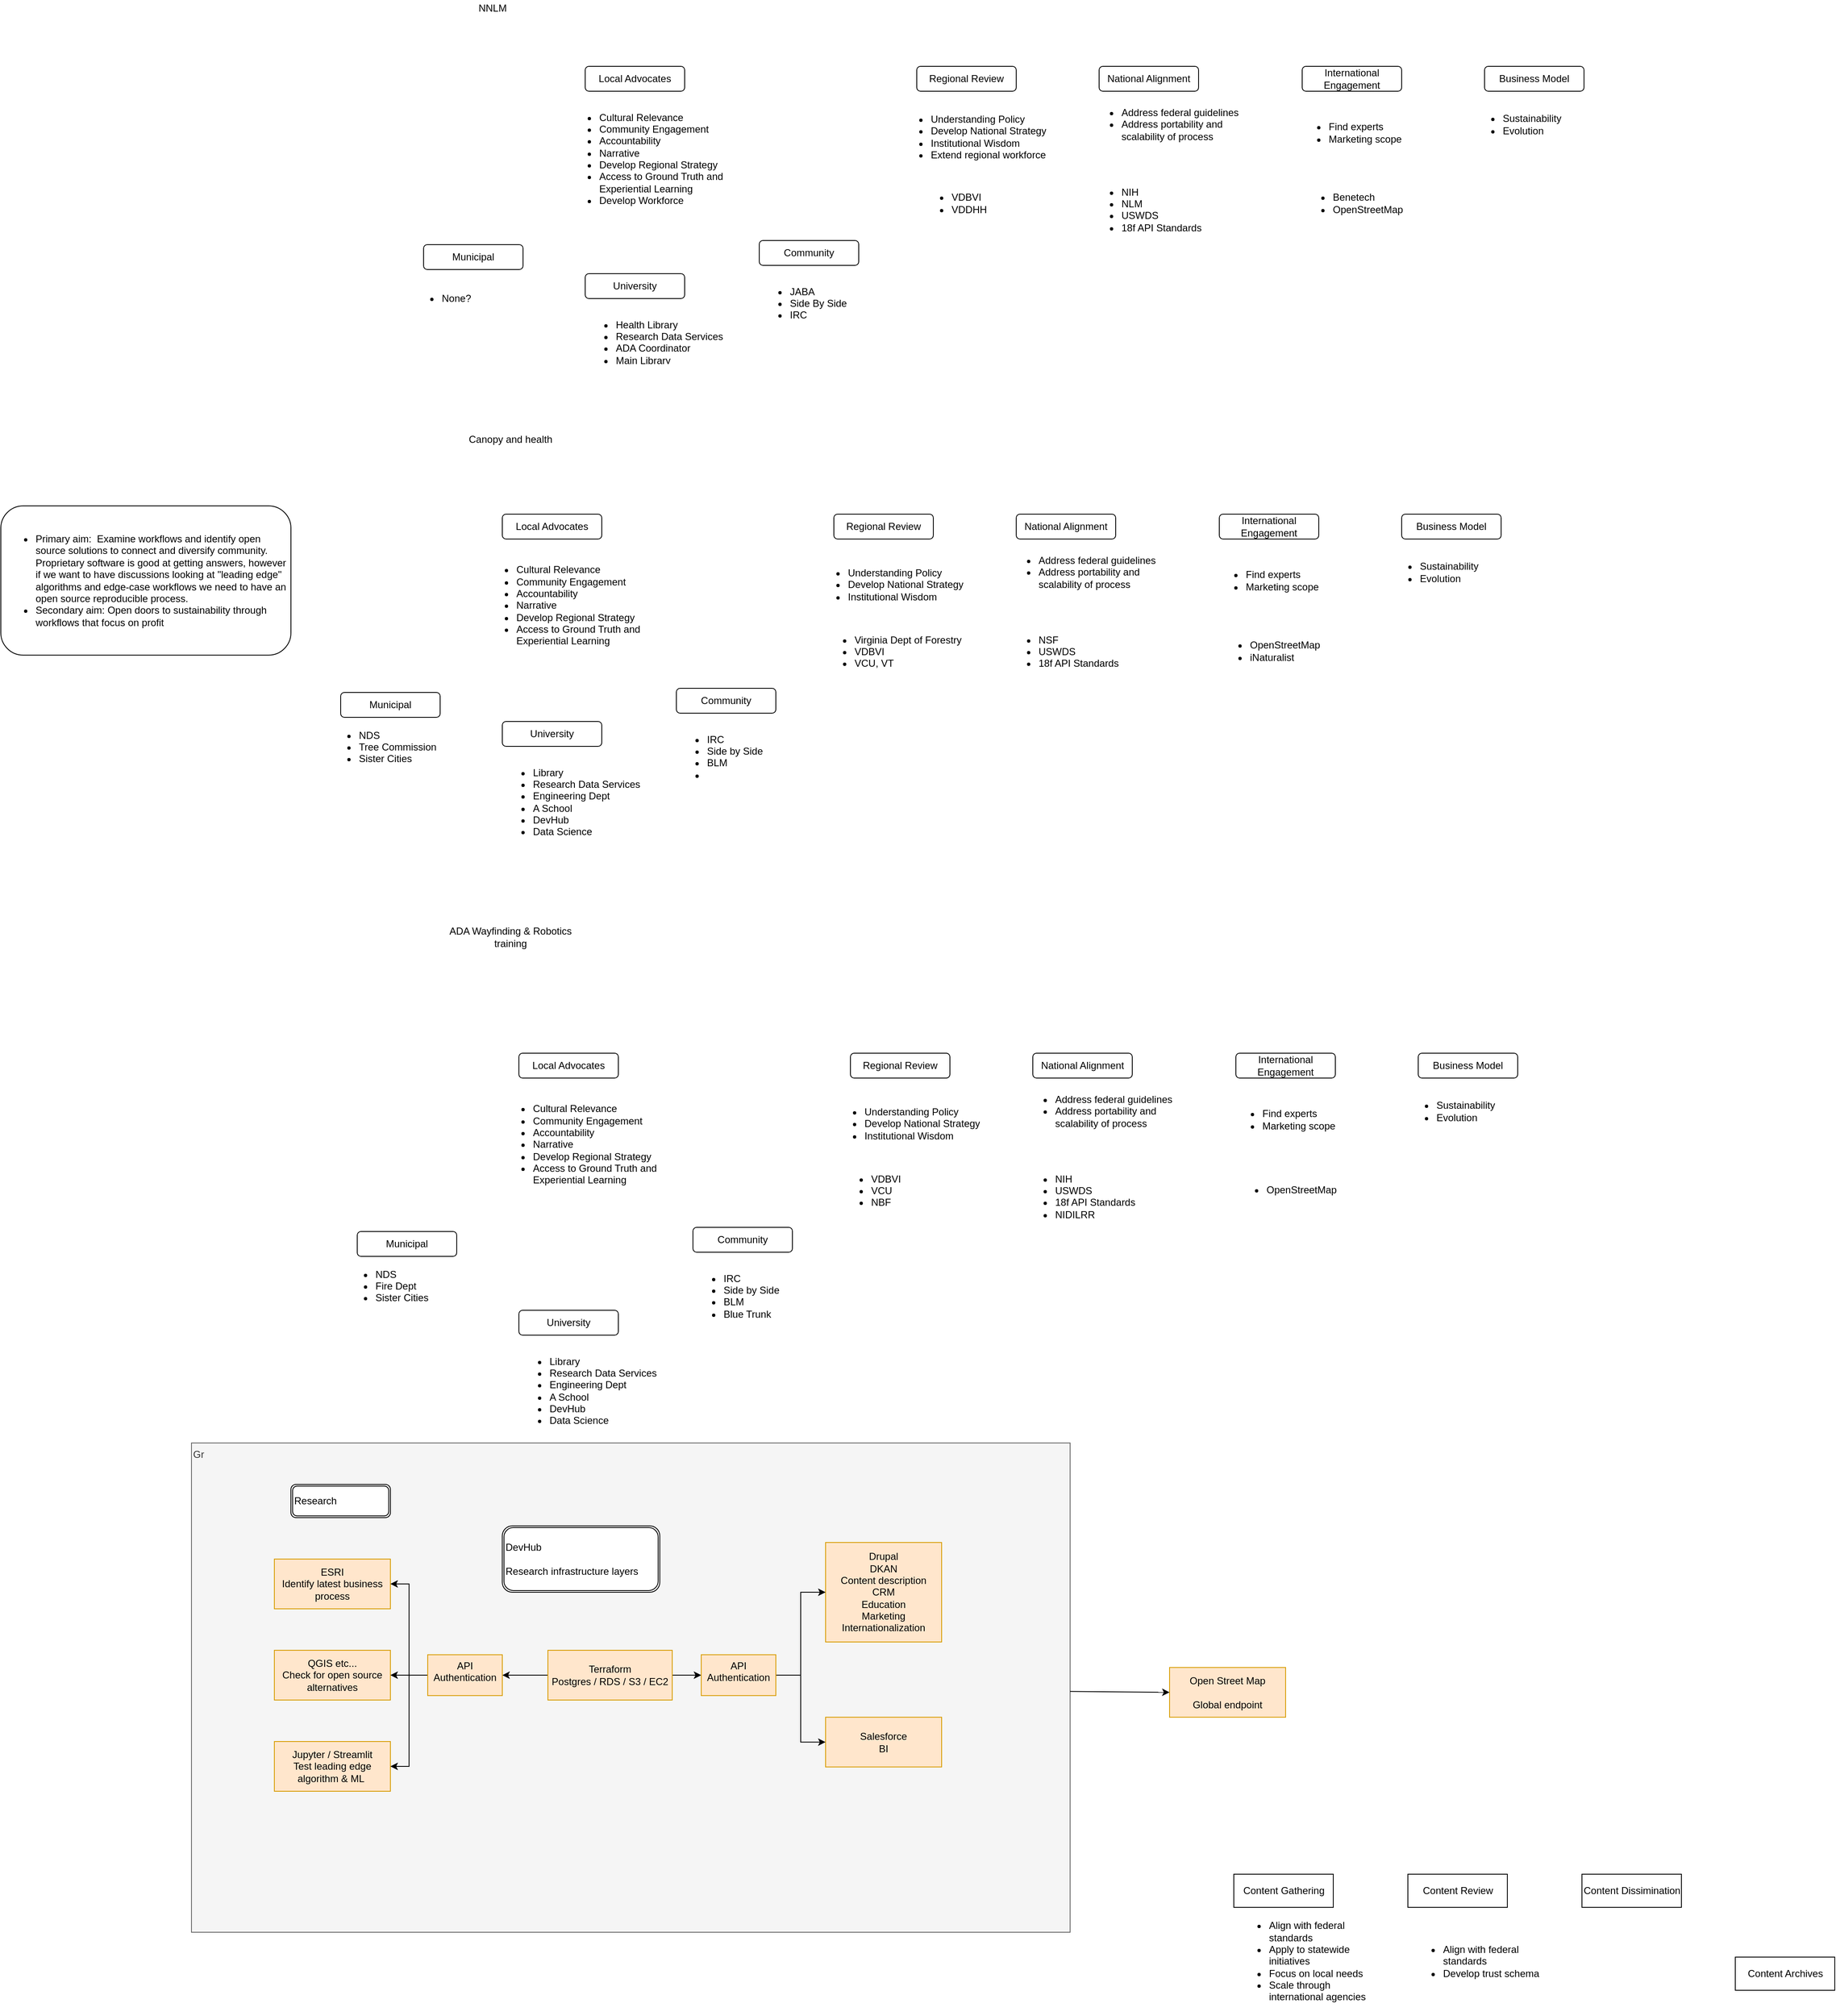 <mxfile version="13.6.6" type="github">
  <diagram id="R2lEEEUBdFMjLlhIrx00" name="Page-1">
    <mxGraphModel dx="2382" dy="713" grid="1" gridSize="10" guides="1" tooltips="1" connect="1" arrows="1" fold="1" page="1" pageScale="1" pageWidth="1100" pageHeight="1700" math="0" shadow="0" extFonts="Permanent Marker^https://fonts.googleapis.com/css?family=Permanent+Marker">
      <root>
        <mxCell id="0" />
        <mxCell id="1" parent="0" />
        <mxCell id="MUnC99iAr-YjVo2n2BIT-105" value="Gr" style="rounded=0;whiteSpace=wrap;html=1;align=left;fillColor=#f5f5f5;strokeColor=#666666;fontColor=#333333;verticalAlign=top;" vertex="1" parent="1">
          <mxGeometry x="-520" y="1970" width="1060" height="590" as="geometry" />
        </mxCell>
        <mxCell id="MUnC99iAr-YjVo2n2BIT-6" value="&lt;ul&gt;&lt;li&gt;Cultural Relevance&lt;/li&gt;&lt;li&gt;Community Engagement&lt;/li&gt;&lt;li&gt;Accountability&lt;/li&gt;&lt;li&gt;Narrative&lt;/li&gt;&lt;li&gt;Develop Regional Strategy&lt;/li&gt;&lt;li&gt;Access to Ground Truth and Experiential Learning&lt;/li&gt;&lt;li&gt;Develop Workforce&lt;/li&gt;&lt;/ul&gt;" style="text;strokeColor=none;fillColor=none;html=1;whiteSpace=wrap;verticalAlign=middle;overflow=hidden;" vertex="1" parent="1">
          <mxGeometry x="-70" y="350" width="230" height="140" as="geometry" />
        </mxCell>
        <mxCell id="MUnC99iAr-YjVo2n2BIT-7" value="&lt;ul&gt;&lt;li&gt;Understanding Policy&lt;/li&gt;&lt;li&gt;Develop National Strategy&lt;/li&gt;&lt;li&gt;Institutional Wisdom&lt;/li&gt;&lt;li&gt;Extend regional workforce&lt;/li&gt;&lt;/ul&gt;" style="text;strokeColor=none;fillColor=none;html=1;whiteSpace=wrap;verticalAlign=middle;overflow=hidden;" vertex="1" parent="1">
          <mxGeometry x="330" y="350" width="190" height="90" as="geometry" />
        </mxCell>
        <mxCell id="MUnC99iAr-YjVo2n2BIT-8" value="&lt;ul&gt;&lt;li&gt;Address federal guidelines&lt;/li&gt;&lt;li&gt;Address portability and scalability of process&lt;/li&gt;&lt;/ul&gt;" style="text;strokeColor=none;fillColor=none;html=1;whiteSpace=wrap;verticalAlign=middle;overflow=hidden;" vertex="1" parent="1">
          <mxGeometry x="560" y="330" width="200" height="100" as="geometry" />
        </mxCell>
        <mxCell id="MUnC99iAr-YjVo2n2BIT-9" value="&lt;ul&gt;&lt;li&gt;Find experts&lt;/li&gt;&lt;li&gt;Marketing scope&lt;/li&gt;&lt;/ul&gt;" style="text;strokeColor=none;fillColor=none;html=1;whiteSpace=wrap;verticalAlign=middle;overflow=hidden;" vertex="1" parent="1">
          <mxGeometry x="810" y="350" width="160" height="80" as="geometry" />
        </mxCell>
        <mxCell id="MUnC99iAr-YjVo2n2BIT-11" value="&lt;ul&gt;&lt;li&gt;Sustainability&lt;/li&gt;&lt;li&gt;Evolution&lt;/li&gt;&lt;/ul&gt;" style="text;strokeColor=none;fillColor=none;html=1;whiteSpace=wrap;verticalAlign=middle;overflow=hidden;" vertex="1" parent="1">
          <mxGeometry x="1020" y="340" width="120" height="80" as="geometry" />
        </mxCell>
        <mxCell id="MUnC99iAr-YjVo2n2BIT-15" value="&lt;ul&gt;&lt;li&gt;JABA&lt;/li&gt;&lt;li&gt;Side By Side&lt;/li&gt;&lt;li&gt;IRC&lt;/li&gt;&lt;/ul&gt;" style="text;strokeColor=none;fillColor=none;html=1;whiteSpace=wrap;verticalAlign=middle;overflow=hidden;" vertex="1" parent="1">
          <mxGeometry x="160" y="560" width="150" height="70" as="geometry" />
        </mxCell>
        <mxCell id="MUnC99iAr-YjVo2n2BIT-17" value="Community" style="rounded=1;whiteSpace=wrap;html=1;" vertex="1" parent="1">
          <mxGeometry x="165" y="520" width="120" height="30" as="geometry" />
        </mxCell>
        <mxCell id="MUnC99iAr-YjVo2n2BIT-18" value="&lt;ul&gt;&lt;li&gt;Health Library&lt;/li&gt;&lt;li&gt;Research Data Services&lt;/li&gt;&lt;li&gt;ADA Coordinator&lt;/li&gt;&lt;li&gt;Main Library&lt;/li&gt;&lt;/ul&gt;" style="text;strokeColor=none;fillColor=none;html=1;whiteSpace=wrap;verticalAlign=middle;overflow=hidden;" vertex="1" parent="1">
          <mxGeometry x="-50" y="600" width="180" height="70" as="geometry" />
        </mxCell>
        <mxCell id="MUnC99iAr-YjVo2n2BIT-19" value="University" style="rounded=1;whiteSpace=wrap;html=1;" vertex="1" parent="1">
          <mxGeometry x="-45" y="560" width="120" height="30" as="geometry" />
        </mxCell>
        <mxCell id="MUnC99iAr-YjVo2n2BIT-20" value="Local Advocates" style="rounded=1;whiteSpace=wrap;html=1;" vertex="1" parent="1">
          <mxGeometry x="-45" y="310" width="120" height="30" as="geometry" />
        </mxCell>
        <mxCell id="MUnC99iAr-YjVo2n2BIT-21" value="Regional Review" style="rounded=1;whiteSpace=wrap;html=1;" vertex="1" parent="1">
          <mxGeometry x="355" y="310" width="120" height="30" as="geometry" />
        </mxCell>
        <mxCell id="MUnC99iAr-YjVo2n2BIT-22" value="National Alignment" style="rounded=1;whiteSpace=wrap;html=1;" vertex="1" parent="1">
          <mxGeometry x="575" y="310" width="120" height="30" as="geometry" />
        </mxCell>
        <mxCell id="MUnC99iAr-YjVo2n2BIT-25" value="International Engagement" style="rounded=1;whiteSpace=wrap;html=1;" vertex="1" parent="1">
          <mxGeometry x="820" y="310" width="120" height="30" as="geometry" />
        </mxCell>
        <mxCell id="MUnC99iAr-YjVo2n2BIT-26" value="Business Model" style="rounded=1;whiteSpace=wrap;html=1;" vertex="1" parent="1">
          <mxGeometry x="1040" y="310" width="120" height="30" as="geometry" />
        </mxCell>
        <mxCell id="MUnC99iAr-YjVo2n2BIT-27" value="Municipal" style="rounded=1;whiteSpace=wrap;html=1;" vertex="1" parent="1">
          <mxGeometry x="-240" y="525" width="120" height="30" as="geometry" />
        </mxCell>
        <mxCell id="MUnC99iAr-YjVo2n2BIT-28" value="&lt;ul&gt;&lt;li&gt;None?&lt;/li&gt;&lt;/ul&gt;" style="text;strokeColor=none;fillColor=none;html=1;whiteSpace=wrap;verticalAlign=middle;overflow=hidden;" vertex="1" parent="1">
          <mxGeometry x="-260" y="555" width="180" height="70" as="geometry" />
        </mxCell>
        <mxCell id="MUnC99iAr-YjVo2n2BIT-29" value="&lt;ul&gt;&lt;li&gt;NIH&lt;/li&gt;&lt;li&gt;NLM&lt;/li&gt;&lt;li&gt;USWDS&lt;/li&gt;&lt;li&gt;18f API Standards&lt;/li&gt;&lt;/ul&gt;" style="text;strokeColor=none;fillColor=none;html=1;whiteSpace=wrap;verticalAlign=middle;overflow=hidden;" vertex="1" parent="1">
          <mxGeometry x="560" y="440" width="150" height="70" as="geometry" />
        </mxCell>
        <mxCell id="MUnC99iAr-YjVo2n2BIT-30" value="&lt;ul&gt;&lt;li&gt;VDBVI&lt;/li&gt;&lt;li&gt;VDDHH&lt;/li&gt;&lt;/ul&gt;" style="text;strokeColor=none;fillColor=none;html=1;whiteSpace=wrap;verticalAlign=middle;overflow=hidden;" vertex="1" parent="1">
          <mxGeometry x="355" y="440" width="150" height="70" as="geometry" />
        </mxCell>
        <mxCell id="MUnC99iAr-YjVo2n2BIT-31" value="&lt;ul&gt;&lt;li&gt;&lt;span&gt;Benetech&lt;/span&gt;&lt;br&gt;&lt;/li&gt;&lt;li&gt;&lt;span&gt;OpenStreetMap&lt;/span&gt;&lt;/li&gt;&lt;/ul&gt;" style="text;strokeColor=none;fillColor=none;html=1;whiteSpace=wrap;verticalAlign=middle;overflow=hidden;" vertex="1" parent="1">
          <mxGeometry x="815" y="440" width="150" height="70" as="geometry" />
        </mxCell>
        <mxCell id="MUnC99iAr-YjVo2n2BIT-32" value="&lt;ul&gt;&lt;li&gt;Cultural Relevance&lt;/li&gt;&lt;li&gt;Community Engagement&lt;/li&gt;&lt;li&gt;Accountability&lt;/li&gt;&lt;li&gt;Narrative&lt;/li&gt;&lt;li&gt;Develop Regional Strategy&lt;/li&gt;&lt;li&gt;Access to Ground Truth and Experiential Learning&lt;/li&gt;&lt;/ul&gt;" style="text;strokeColor=none;fillColor=none;html=1;whiteSpace=wrap;verticalAlign=middle;overflow=hidden;" vertex="1" parent="1">
          <mxGeometry x="-170" y="890" width="230" height="140" as="geometry" />
        </mxCell>
        <mxCell id="MUnC99iAr-YjVo2n2BIT-33" value="&lt;ul&gt;&lt;li&gt;Understanding Policy&lt;/li&gt;&lt;li&gt;Develop National Strategy&lt;/li&gt;&lt;li&gt;Institutional Wisdom&lt;/li&gt;&lt;/ul&gt;" style="text;strokeColor=none;fillColor=none;html=1;whiteSpace=wrap;verticalAlign=middle;overflow=hidden;" vertex="1" parent="1">
          <mxGeometry x="230" y="890" width="190" height="90" as="geometry" />
        </mxCell>
        <mxCell id="MUnC99iAr-YjVo2n2BIT-34" value="&lt;ul&gt;&lt;li&gt;Address federal guidelines&lt;/li&gt;&lt;li&gt;Address portability and scalability of process&lt;/li&gt;&lt;/ul&gt;" style="text;strokeColor=none;fillColor=none;html=1;whiteSpace=wrap;verticalAlign=middle;overflow=hidden;" vertex="1" parent="1">
          <mxGeometry x="460" y="870" width="200" height="100" as="geometry" />
        </mxCell>
        <mxCell id="MUnC99iAr-YjVo2n2BIT-35" value="&lt;ul&gt;&lt;li&gt;Find experts&lt;/li&gt;&lt;li&gt;Marketing scope&lt;/li&gt;&lt;/ul&gt;" style="text;strokeColor=none;fillColor=none;html=1;whiteSpace=wrap;verticalAlign=middle;overflow=hidden;" vertex="1" parent="1">
          <mxGeometry x="710" y="890" width="160" height="80" as="geometry" />
        </mxCell>
        <mxCell id="MUnC99iAr-YjVo2n2BIT-36" value="&lt;ul&gt;&lt;li&gt;Sustainability&lt;/li&gt;&lt;li&gt;Evolution&lt;/li&gt;&lt;/ul&gt;" style="text;strokeColor=none;fillColor=none;html=1;whiteSpace=wrap;verticalAlign=middle;overflow=hidden;" vertex="1" parent="1">
          <mxGeometry x="920" y="880" width="120" height="80" as="geometry" />
        </mxCell>
        <mxCell id="MUnC99iAr-YjVo2n2BIT-37" value="&lt;ul&gt;&lt;li&gt;&lt;span&gt;IRC&lt;/span&gt;&lt;br&gt;&lt;/li&gt;&lt;li&gt;&lt;span&gt;Side by Side&lt;/span&gt;&lt;/li&gt;&lt;li&gt;&lt;span&gt;BLM&lt;/span&gt;&lt;/li&gt;&lt;li&gt;&lt;span&gt;&lt;br&gt;&lt;/span&gt;&lt;/li&gt;&lt;/ul&gt;" style="text;strokeColor=none;fillColor=none;html=1;whiteSpace=wrap;verticalAlign=middle;overflow=hidden;" vertex="1" parent="1">
          <mxGeometry x="60" y="1100" width="150" height="70" as="geometry" />
        </mxCell>
        <mxCell id="MUnC99iAr-YjVo2n2BIT-38" value="Community" style="rounded=1;whiteSpace=wrap;html=1;" vertex="1" parent="1">
          <mxGeometry x="65" y="1060" width="120" height="30" as="geometry" />
        </mxCell>
        <mxCell id="MUnC99iAr-YjVo2n2BIT-39" value="&lt;ul&gt;&lt;li&gt;Library&lt;/li&gt;&lt;li&gt;Research Data Services&lt;/li&gt;&lt;li&gt;Engineering Dept&lt;/li&gt;&lt;li&gt;A School&lt;/li&gt;&lt;li&gt;DevHub&lt;/li&gt;&lt;li&gt;Data Science&lt;/li&gt;&lt;/ul&gt;" style="text;strokeColor=none;fillColor=none;html=1;whiteSpace=wrap;verticalAlign=middle;overflow=hidden;" vertex="1" parent="1">
          <mxGeometry x="-150" y="1140" width="180" height="110" as="geometry" />
        </mxCell>
        <mxCell id="MUnC99iAr-YjVo2n2BIT-40" value="University" style="rounded=1;whiteSpace=wrap;html=1;" vertex="1" parent="1">
          <mxGeometry x="-145" y="1100" width="120" height="30" as="geometry" />
        </mxCell>
        <mxCell id="MUnC99iAr-YjVo2n2BIT-41" value="Local Advocates" style="rounded=1;whiteSpace=wrap;html=1;" vertex="1" parent="1">
          <mxGeometry x="-145" y="850" width="120" height="30" as="geometry" />
        </mxCell>
        <mxCell id="MUnC99iAr-YjVo2n2BIT-42" value="Regional Review" style="rounded=1;whiteSpace=wrap;html=1;" vertex="1" parent="1">
          <mxGeometry x="255" y="850" width="120" height="30" as="geometry" />
        </mxCell>
        <mxCell id="MUnC99iAr-YjVo2n2BIT-43" value="National Alignment" style="rounded=1;whiteSpace=wrap;html=1;" vertex="1" parent="1">
          <mxGeometry x="475" y="850" width="120" height="30" as="geometry" />
        </mxCell>
        <mxCell id="MUnC99iAr-YjVo2n2BIT-44" value="International Engagement" style="rounded=1;whiteSpace=wrap;html=1;" vertex="1" parent="1">
          <mxGeometry x="720" y="850" width="120" height="30" as="geometry" />
        </mxCell>
        <mxCell id="MUnC99iAr-YjVo2n2BIT-45" value="Business Model" style="rounded=1;whiteSpace=wrap;html=1;" vertex="1" parent="1">
          <mxGeometry x="940" y="850" width="120" height="30" as="geometry" />
        </mxCell>
        <mxCell id="MUnC99iAr-YjVo2n2BIT-46" value="Municipal" style="rounded=1;whiteSpace=wrap;html=1;" vertex="1" parent="1">
          <mxGeometry x="-340" y="1065" width="120" height="30" as="geometry" />
        </mxCell>
        <mxCell id="MUnC99iAr-YjVo2n2BIT-47" value="&lt;ul&gt;&lt;li&gt;NDS&lt;/li&gt;&lt;li&gt;Tree Commission&lt;/li&gt;&lt;li&gt;Sister Cities&lt;/li&gt;&lt;/ul&gt;" style="text;strokeColor=none;fillColor=none;html=1;whiteSpace=wrap;verticalAlign=middle;overflow=hidden;" vertex="1" parent="1">
          <mxGeometry x="-360" y="1095" width="180" height="70" as="geometry" />
        </mxCell>
        <mxCell id="MUnC99iAr-YjVo2n2BIT-48" value="&lt;ul&gt;&lt;li&gt;NSF&lt;/li&gt;&lt;li&gt;USWDS&lt;/li&gt;&lt;li&gt;18f API Standards&lt;/li&gt;&lt;/ul&gt;" style="text;strokeColor=none;fillColor=none;html=1;whiteSpace=wrap;verticalAlign=middle;overflow=hidden;" vertex="1" parent="1">
          <mxGeometry x="460" y="980" width="150" height="70" as="geometry" />
        </mxCell>
        <mxCell id="MUnC99iAr-YjVo2n2BIT-49" value="&lt;ul&gt;&lt;li&gt;Virginia Dept of Forestry&lt;/li&gt;&lt;li&gt;VDBVI&lt;/li&gt;&lt;li&gt;VCU, VT&lt;/li&gt;&lt;/ul&gt;" style="text;strokeColor=none;fillColor=none;html=1;whiteSpace=wrap;verticalAlign=middle;overflow=hidden;" vertex="1" parent="1">
          <mxGeometry x="237.5" y="980" width="175" height="70" as="geometry" />
        </mxCell>
        <mxCell id="MUnC99iAr-YjVo2n2BIT-50" value="&lt;ul&gt;&lt;li&gt;&lt;span&gt;OpenStreetMap&lt;/span&gt;&lt;/li&gt;&lt;li&gt;&lt;span&gt;iNaturalist&lt;/span&gt;&lt;/li&gt;&lt;/ul&gt;" style="text;strokeColor=none;fillColor=none;html=1;whiteSpace=wrap;verticalAlign=middle;overflow=hidden;" vertex="1" parent="1">
          <mxGeometry x="715" y="980" width="150" height="70" as="geometry" />
        </mxCell>
        <mxCell id="MUnC99iAr-YjVo2n2BIT-51" value="Canopy and health" style="text;html=1;strokeColor=none;fillColor=none;align=center;verticalAlign=middle;whiteSpace=wrap;rounded=0;" vertex="1" parent="1">
          <mxGeometry x="-210" y="750" width="150" height="20" as="geometry" />
        </mxCell>
        <mxCell id="MUnC99iAr-YjVo2n2BIT-52" value="NNLM&amp;nbsp;" style="text;html=1;strokeColor=none;fillColor=none;align=center;verticalAlign=middle;whiteSpace=wrap;rounded=0;" vertex="1" parent="1">
          <mxGeometry x="-230" y="230" width="150" height="20" as="geometry" />
        </mxCell>
        <mxCell id="MUnC99iAr-YjVo2n2BIT-53" value="&lt;ul&gt;&lt;li&gt;Cultural Relevance&lt;/li&gt;&lt;li&gt;Community Engagement&lt;/li&gt;&lt;li&gt;Accountability&lt;/li&gt;&lt;li&gt;Narrative&lt;/li&gt;&lt;li&gt;Develop Regional Strategy&lt;/li&gt;&lt;li&gt;Access to Ground Truth and Experiential Learning&lt;/li&gt;&lt;/ul&gt;" style="text;strokeColor=none;fillColor=none;html=1;whiteSpace=wrap;verticalAlign=middle;overflow=hidden;" vertex="1" parent="1">
          <mxGeometry x="-150" y="1540" width="230" height="140" as="geometry" />
        </mxCell>
        <mxCell id="MUnC99iAr-YjVo2n2BIT-54" value="&lt;ul&gt;&lt;li&gt;Understanding Policy&lt;/li&gt;&lt;li&gt;Develop National Strategy&lt;/li&gt;&lt;li&gt;Institutional Wisdom&lt;/li&gt;&lt;/ul&gt;" style="text;strokeColor=none;fillColor=none;html=1;whiteSpace=wrap;verticalAlign=middle;overflow=hidden;" vertex="1" parent="1">
          <mxGeometry x="250" y="1540" width="190" height="90" as="geometry" />
        </mxCell>
        <mxCell id="MUnC99iAr-YjVo2n2BIT-55" value="&lt;ul&gt;&lt;li&gt;Address federal guidelines&lt;/li&gt;&lt;li&gt;Address portability and scalability of process&lt;/li&gt;&lt;/ul&gt;" style="text;strokeColor=none;fillColor=none;html=1;whiteSpace=wrap;verticalAlign=middle;overflow=hidden;" vertex="1" parent="1">
          <mxGeometry x="480" y="1520" width="200" height="100" as="geometry" />
        </mxCell>
        <mxCell id="MUnC99iAr-YjVo2n2BIT-56" value="&lt;ul&gt;&lt;li&gt;Find experts&lt;/li&gt;&lt;li&gt;Marketing scope&lt;/li&gt;&lt;/ul&gt;" style="text;strokeColor=none;fillColor=none;html=1;whiteSpace=wrap;verticalAlign=middle;overflow=hidden;" vertex="1" parent="1">
          <mxGeometry x="730" y="1540" width="160" height="80" as="geometry" />
        </mxCell>
        <mxCell id="MUnC99iAr-YjVo2n2BIT-57" value="&lt;ul&gt;&lt;li&gt;Sustainability&lt;/li&gt;&lt;li&gt;Evolution&lt;/li&gt;&lt;/ul&gt;" style="text;strokeColor=none;fillColor=none;html=1;whiteSpace=wrap;verticalAlign=middle;overflow=hidden;" vertex="1" parent="1">
          <mxGeometry x="940" y="1530" width="120" height="80" as="geometry" />
        </mxCell>
        <mxCell id="MUnC99iAr-YjVo2n2BIT-58" value="&lt;ul&gt;&lt;li&gt;&lt;span&gt;IRC&lt;/span&gt;&lt;br&gt;&lt;/li&gt;&lt;li&gt;&lt;span&gt;Side by Side&lt;/span&gt;&lt;/li&gt;&lt;li&gt;&lt;span&gt;BLM&lt;/span&gt;&lt;/li&gt;&lt;li&gt;&lt;span&gt;Blue Trunk&lt;/span&gt;&lt;/li&gt;&lt;/ul&gt;" style="text;strokeColor=none;fillColor=none;html=1;whiteSpace=wrap;verticalAlign=middle;overflow=hidden;" vertex="1" parent="1">
          <mxGeometry x="80" y="1750" width="150" height="70" as="geometry" />
        </mxCell>
        <mxCell id="MUnC99iAr-YjVo2n2BIT-59" value="Community" style="rounded=1;whiteSpace=wrap;html=1;" vertex="1" parent="1">
          <mxGeometry x="85" y="1710" width="120" height="30" as="geometry" />
        </mxCell>
        <mxCell id="MUnC99iAr-YjVo2n2BIT-60" value="&lt;ul&gt;&lt;li&gt;Library&lt;/li&gt;&lt;li&gt;Research Data Services&lt;/li&gt;&lt;li&gt;Engineering Dept&lt;/li&gt;&lt;li&gt;A School&lt;/li&gt;&lt;li&gt;DevHub&lt;/li&gt;&lt;li&gt;Data Science&lt;/li&gt;&lt;/ul&gt;" style="text;strokeColor=none;fillColor=none;html=1;whiteSpace=wrap;verticalAlign=middle;overflow=hidden;" vertex="1" parent="1">
          <mxGeometry x="-130" y="1850" width="180" height="110" as="geometry" />
        </mxCell>
        <mxCell id="MUnC99iAr-YjVo2n2BIT-61" value="University" style="rounded=1;whiteSpace=wrap;html=1;" vertex="1" parent="1">
          <mxGeometry x="-125" y="1810" width="120" height="30" as="geometry" />
        </mxCell>
        <mxCell id="MUnC99iAr-YjVo2n2BIT-62" value="Local Advocates" style="rounded=1;whiteSpace=wrap;html=1;" vertex="1" parent="1">
          <mxGeometry x="-125" y="1500" width="120" height="30" as="geometry" />
        </mxCell>
        <mxCell id="MUnC99iAr-YjVo2n2BIT-63" value="Regional Review" style="rounded=1;whiteSpace=wrap;html=1;" vertex="1" parent="1">
          <mxGeometry x="275" y="1500" width="120" height="30" as="geometry" />
        </mxCell>
        <mxCell id="MUnC99iAr-YjVo2n2BIT-64" value="National Alignment" style="rounded=1;whiteSpace=wrap;html=1;" vertex="1" parent="1">
          <mxGeometry x="495" y="1500" width="120" height="30" as="geometry" />
        </mxCell>
        <mxCell id="MUnC99iAr-YjVo2n2BIT-65" value="International Engagement" style="rounded=1;whiteSpace=wrap;html=1;" vertex="1" parent="1">
          <mxGeometry x="740" y="1500" width="120" height="30" as="geometry" />
        </mxCell>
        <mxCell id="MUnC99iAr-YjVo2n2BIT-66" value="Business Model" style="rounded=1;whiteSpace=wrap;html=1;" vertex="1" parent="1">
          <mxGeometry x="960" y="1500" width="120" height="30" as="geometry" />
        </mxCell>
        <mxCell id="MUnC99iAr-YjVo2n2BIT-67" value="Municipal" style="rounded=1;whiteSpace=wrap;html=1;" vertex="1" parent="1">
          <mxGeometry x="-320" y="1715" width="120" height="30" as="geometry" />
        </mxCell>
        <mxCell id="MUnC99iAr-YjVo2n2BIT-68" value="&lt;ul&gt;&lt;li&gt;NDS&lt;/li&gt;&lt;li&gt;Fire Dept&lt;/li&gt;&lt;li&gt;Sister Cities&lt;/li&gt;&lt;/ul&gt;" style="text;strokeColor=none;fillColor=none;html=1;whiteSpace=wrap;verticalAlign=middle;overflow=hidden;" vertex="1" parent="1">
          <mxGeometry x="-340" y="1745" width="180" height="70" as="geometry" />
        </mxCell>
        <mxCell id="MUnC99iAr-YjVo2n2BIT-69" value="&lt;ul&gt;&lt;li&gt;NIH&lt;/li&gt;&lt;li&gt;USWDS&lt;/li&gt;&lt;li&gt;18f API Standards&lt;/li&gt;&lt;li&gt;NIDILRR&lt;/li&gt;&lt;/ul&gt;" style="text;strokeColor=none;fillColor=none;html=1;whiteSpace=wrap;verticalAlign=middle;overflow=hidden;" vertex="1" parent="1">
          <mxGeometry x="480" y="1630" width="150" height="70" as="geometry" />
        </mxCell>
        <mxCell id="MUnC99iAr-YjVo2n2BIT-70" value="&lt;ul&gt;&lt;li&gt;&lt;span&gt;VDBVI&lt;/span&gt;&lt;br&gt;&lt;/li&gt;&lt;li&gt;VCU&lt;/li&gt;&lt;li&gt;NBF&lt;/li&gt;&lt;/ul&gt;" style="text;strokeColor=none;fillColor=none;html=1;whiteSpace=wrap;verticalAlign=middle;overflow=hidden;" vertex="1" parent="1">
          <mxGeometry x="257.5" y="1630" width="175" height="70" as="geometry" />
        </mxCell>
        <mxCell id="MUnC99iAr-YjVo2n2BIT-71" value="&lt;ul&gt;&lt;li&gt;&lt;span&gt;OpenStreetMap&lt;/span&gt;&lt;/li&gt;&lt;/ul&gt;" style="text;strokeColor=none;fillColor=none;html=1;whiteSpace=wrap;verticalAlign=middle;overflow=hidden;" vertex="1" parent="1">
          <mxGeometry x="735" y="1630" width="150" height="70" as="geometry" />
        </mxCell>
        <mxCell id="MUnC99iAr-YjVo2n2BIT-72" value="ADA Wayfinding &amp;amp; Robotics training" style="text;html=1;strokeColor=none;fillColor=none;align=center;verticalAlign=middle;whiteSpace=wrap;rounded=0;" vertex="1" parent="1">
          <mxGeometry x="-210" y="1350" width="150" height="20" as="geometry" />
        </mxCell>
        <mxCell id="MUnC99iAr-YjVo2n2BIT-74" value="Content Gathering" style="rounded=0;whiteSpace=wrap;html=1;" vertex="1" parent="1">
          <mxGeometry x="737.5" y="2490" width="120" height="40" as="geometry" />
        </mxCell>
        <mxCell id="MUnC99iAr-YjVo2n2BIT-75" value="Content Review" style="rounded=0;whiteSpace=wrap;html=1;" vertex="1" parent="1">
          <mxGeometry x="947.5" y="2490" width="120" height="40" as="geometry" />
        </mxCell>
        <mxCell id="MUnC99iAr-YjVo2n2BIT-76" value="Content Dissimination" style="rounded=0;whiteSpace=wrap;html=1;" vertex="1" parent="1">
          <mxGeometry x="1157.5" y="2490" width="120" height="40" as="geometry" />
        </mxCell>
        <mxCell id="MUnC99iAr-YjVo2n2BIT-78" value="Content Archives" style="rounded=0;whiteSpace=wrap;html=1;" vertex="1" parent="1">
          <mxGeometry x="1342.5" y="2590" width="120" height="40" as="geometry" />
        </mxCell>
        <mxCell id="MUnC99iAr-YjVo2n2BIT-79" value="&lt;ul&gt;&lt;li&gt;Align with federal standards&lt;/li&gt;&lt;li&gt;Apply to statewide initiatives&lt;/li&gt;&lt;li&gt;Focus on local needs&lt;/li&gt;&lt;li&gt;Scale through international agencies&lt;/li&gt;&lt;/ul&gt;" style="text;strokeColor=none;fillColor=none;html=1;whiteSpace=wrap;verticalAlign=middle;overflow=hidden;" vertex="1" parent="1">
          <mxGeometry x="737.5" y="2530" width="180" height="130" as="geometry" />
        </mxCell>
        <mxCell id="MUnC99iAr-YjVo2n2BIT-80" value="&lt;ul&gt;&lt;li&gt;Align with federal standards&lt;/li&gt;&lt;li&gt;Develop trust schema&lt;/li&gt;&lt;/ul&gt;" style="text;strokeColor=none;fillColor=none;html=1;whiteSpace=wrap;verticalAlign=middle;overflow=hidden;" vertex="1" parent="1">
          <mxGeometry x="947.5" y="2530" width="180" height="130" as="geometry" />
        </mxCell>
        <mxCell id="MUnC99iAr-YjVo2n2BIT-83" value="ESRI&lt;br&gt;Identify latest business process" style="rounded=0;whiteSpace=wrap;html=1;align=center;fillColor=#ffe6cc;strokeColor=#d79b00;" vertex="1" parent="1">
          <mxGeometry x="-420" y="2110" width="140" height="60" as="geometry" />
        </mxCell>
        <mxCell id="MUnC99iAr-YjVo2n2BIT-84" value="Open Street Map&lt;br&gt;&lt;span&gt;&lt;br&gt;Global endpoint&lt;/span&gt;" style="rounded=0;whiteSpace=wrap;html=1;align=center;fillColor=#ffe6cc;strokeColor=#d79b00;" vertex="1" parent="1">
          <mxGeometry x="660" y="2240.72" width="140" height="60" as="geometry" />
        </mxCell>
        <mxCell id="MUnC99iAr-YjVo2n2BIT-85" value="Drupal&lt;br&gt;DKAN&lt;br&gt;Content description&lt;br&gt;CRM&lt;br&gt;Education&lt;br&gt;Marketing&lt;br&gt;Internationalization" style="rounded=0;whiteSpace=wrap;html=1;align=center;fillColor=#ffe6cc;strokeColor=#d79b00;" vertex="1" parent="1">
          <mxGeometry x="245" y="2090" width="140" height="120" as="geometry" />
        </mxCell>
        <mxCell id="MUnC99iAr-YjVo2n2BIT-87" value="Jupyter / Streamlit&lt;br&gt;Test leading edge algorithm &amp;amp; ML&amp;nbsp;" style="rounded=0;whiteSpace=wrap;html=1;align=center;fillColor=#ffe6cc;strokeColor=#d79b00;" vertex="1" parent="1">
          <mxGeometry x="-420" y="2330" width="140" height="60" as="geometry" />
        </mxCell>
        <mxCell id="MUnC99iAr-YjVo2n2BIT-88" value="Salesforce&lt;br&gt;BI" style="rounded=0;whiteSpace=wrap;html=1;align=center;fillColor=#ffe6cc;strokeColor=#d79b00;" vertex="1" parent="1">
          <mxGeometry x="245" y="2300.72" width="140" height="60" as="geometry" />
        </mxCell>
        <mxCell id="MUnC99iAr-YjVo2n2BIT-92" value="&lt;ul&gt;&lt;li&gt;Primary aim:&amp;nbsp; Examine workflows and identify open source solutions to connect and diversify community.&amp;nbsp; Proprietary software is good at getting answers, however if we want to have discussions looking at &quot;leading edge&quot; algorithms and edge-case workflows we need to have an open source reproducible process.&lt;/li&gt;&lt;li&gt;Secondary aim: Open doors to sustainability through workflows that focus on profit&lt;/li&gt;&lt;/ul&gt;" style="rounded=1;whiteSpace=wrap;html=1;align=left;" vertex="1" parent="1">
          <mxGeometry x="-750" y="840" width="350" height="180" as="geometry" />
        </mxCell>
        <mxCell id="MUnC99iAr-YjVo2n2BIT-108" style="edgeStyle=orthogonalEdgeStyle;rounded=0;orthogonalLoop=1;jettySize=auto;html=1;exitX=0;exitY=0.5;exitDx=0;exitDy=0;" edge="1" parent="1" source="MUnC99iAr-YjVo2n2BIT-94" target="MUnC99iAr-YjVo2n2BIT-102">
          <mxGeometry relative="1" as="geometry" />
        </mxCell>
        <mxCell id="MUnC99iAr-YjVo2n2BIT-113" style="edgeStyle=orthogonalEdgeStyle;rounded=0;orthogonalLoop=1;jettySize=auto;html=1;entryX=0;entryY=0.5;entryDx=0;entryDy=0;" edge="1" parent="1" source="MUnC99iAr-YjVo2n2BIT-94" target="MUnC99iAr-YjVo2n2BIT-112">
          <mxGeometry relative="1" as="geometry" />
        </mxCell>
        <mxCell id="MUnC99iAr-YjVo2n2BIT-94" value="Terraform&lt;br&gt;Postgres / RDS / S3 / EC2" style="rounded=0;whiteSpace=wrap;html=1;align=center;fillColor=#ffe6cc;strokeColor=#d79b00;" vertex="1" parent="1">
          <mxGeometry x="-90" y="2220" width="150" height="60" as="geometry" />
        </mxCell>
        <mxCell id="MUnC99iAr-YjVo2n2BIT-96" value="QGIS etc...&lt;br&gt;Check for open source alternatives" style="rounded=0;whiteSpace=wrap;html=1;align=center;fillColor=#ffe6cc;strokeColor=#d79b00;" vertex="1" parent="1">
          <mxGeometry x="-420" y="2220" width="140" height="60" as="geometry" />
        </mxCell>
        <mxCell id="MUnC99iAr-YjVo2n2BIT-99" value="Research" style="shape=ext;double=1;rounded=1;whiteSpace=wrap;html=1;align=left;" vertex="1" parent="1">
          <mxGeometry x="-400" y="2020" width="120" height="40" as="geometry" />
        </mxCell>
        <mxCell id="MUnC99iAr-YjVo2n2BIT-101" value="DevHub&lt;br&gt;&lt;br&gt;Research infrastructure layers" style="shape=ext;double=1;rounded=1;whiteSpace=wrap;html=1;align=left;" vertex="1" parent="1">
          <mxGeometry x="-145" y="2070" width="190" height="80" as="geometry" />
        </mxCell>
        <mxCell id="MUnC99iAr-YjVo2n2BIT-109" style="edgeStyle=orthogonalEdgeStyle;rounded=0;orthogonalLoop=1;jettySize=auto;html=1;exitX=0;exitY=0.5;exitDx=0;exitDy=0;entryX=1;entryY=0.5;entryDx=0;entryDy=0;" edge="1" parent="1" source="MUnC99iAr-YjVo2n2BIT-102" target="MUnC99iAr-YjVo2n2BIT-83">
          <mxGeometry relative="1" as="geometry" />
        </mxCell>
        <mxCell id="MUnC99iAr-YjVo2n2BIT-110" style="edgeStyle=orthogonalEdgeStyle;rounded=0;orthogonalLoop=1;jettySize=auto;html=1;" edge="1" parent="1" source="MUnC99iAr-YjVo2n2BIT-102" target="MUnC99iAr-YjVo2n2BIT-96">
          <mxGeometry relative="1" as="geometry" />
        </mxCell>
        <mxCell id="MUnC99iAr-YjVo2n2BIT-111" style="edgeStyle=orthogonalEdgeStyle;rounded=0;orthogonalLoop=1;jettySize=auto;html=1;entryX=1;entryY=0.5;entryDx=0;entryDy=0;" edge="1" parent="1" source="MUnC99iAr-YjVo2n2BIT-102" target="MUnC99iAr-YjVo2n2BIT-87">
          <mxGeometry relative="1" as="geometry" />
        </mxCell>
        <mxCell id="MUnC99iAr-YjVo2n2BIT-102" value="API&lt;br&gt;Authentication" style="rounded=0;whiteSpace=wrap;html=1;align=center;fillColor=#ffe6cc;strokeColor=#d79b00;verticalAlign=top;" vertex="1" parent="1">
          <mxGeometry x="-235" y="2225.36" width="90" height="49.28" as="geometry" />
        </mxCell>
        <mxCell id="MUnC99iAr-YjVo2n2BIT-104" value="" style="endArrow=classic;html=1;entryX=0;entryY=0.5;entryDx=0;entryDy=0;" edge="1" parent="1" source="MUnC99iAr-YjVo2n2BIT-105" target="MUnC99iAr-YjVo2n2BIT-84">
          <mxGeometry width="50" height="50" relative="1" as="geometry">
            <mxPoint x="450" y="2240" as="sourcePoint" />
            <mxPoint x="320" y="2200" as="targetPoint" />
          </mxGeometry>
        </mxCell>
        <mxCell id="MUnC99iAr-YjVo2n2BIT-114" style="edgeStyle=orthogonalEdgeStyle;rounded=0;orthogonalLoop=1;jettySize=auto;html=1;exitX=1;exitY=0.5;exitDx=0;exitDy=0;entryX=0;entryY=0.5;entryDx=0;entryDy=0;" edge="1" parent="1" source="MUnC99iAr-YjVo2n2BIT-112" target="MUnC99iAr-YjVo2n2BIT-85">
          <mxGeometry relative="1" as="geometry" />
        </mxCell>
        <mxCell id="MUnC99iAr-YjVo2n2BIT-115" style="edgeStyle=orthogonalEdgeStyle;rounded=0;orthogonalLoop=1;jettySize=auto;html=1;entryX=0;entryY=0.5;entryDx=0;entryDy=0;" edge="1" parent="1" source="MUnC99iAr-YjVo2n2BIT-112" target="MUnC99iAr-YjVo2n2BIT-88">
          <mxGeometry relative="1" as="geometry" />
        </mxCell>
        <mxCell id="MUnC99iAr-YjVo2n2BIT-112" value="API&lt;br&gt;Authentication" style="rounded=0;whiteSpace=wrap;html=1;align=center;fillColor=#ffe6cc;strokeColor=#d79b00;verticalAlign=top;" vertex="1" parent="1">
          <mxGeometry x="95" y="2225.36" width="90" height="49.28" as="geometry" />
        </mxCell>
      </root>
    </mxGraphModel>
  </diagram>
</mxfile>
